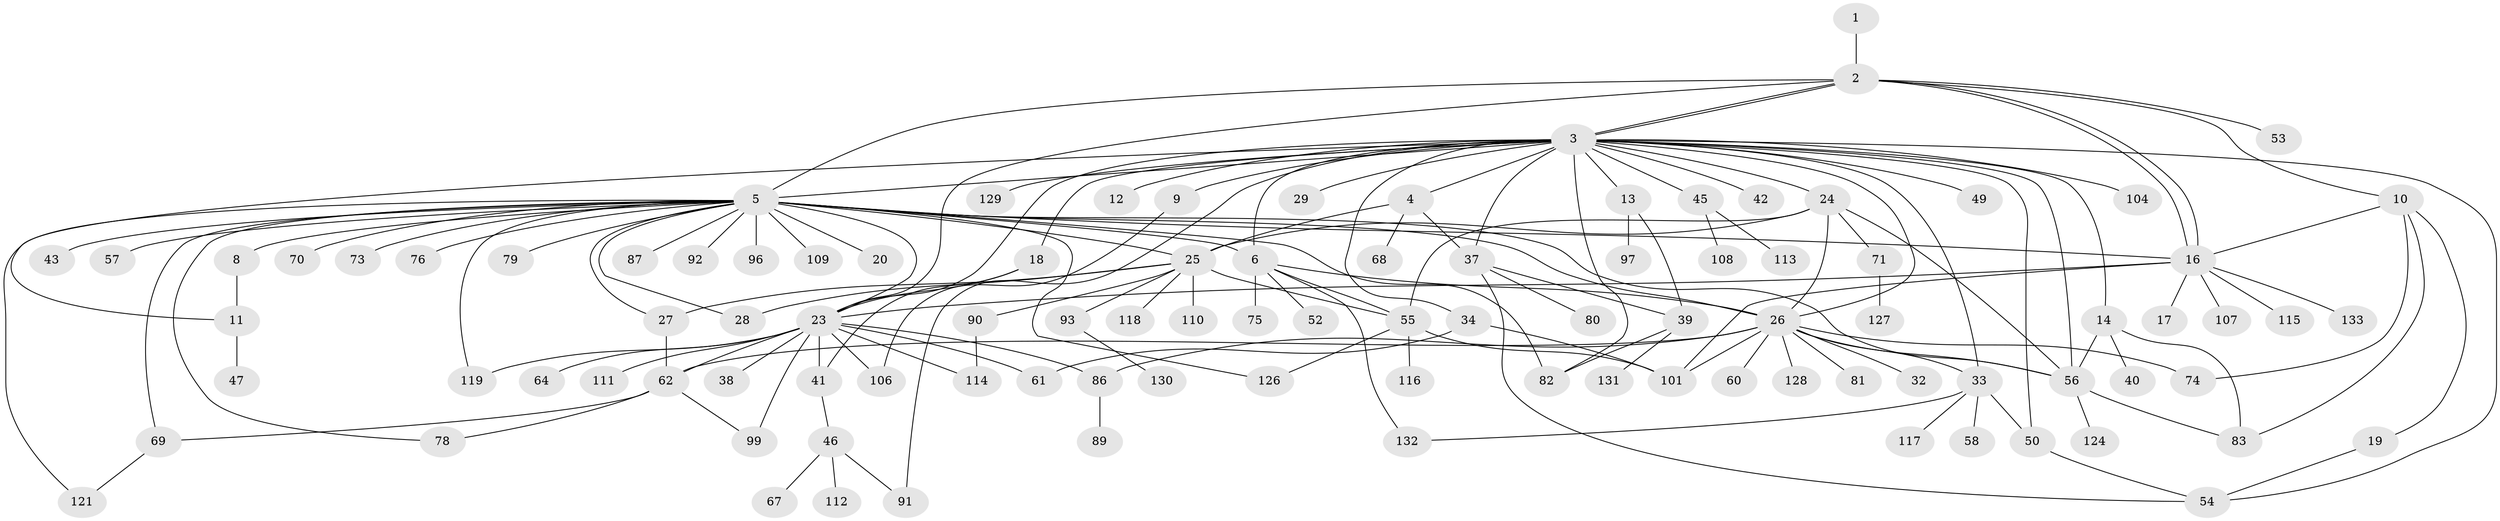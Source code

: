 // original degree distribution, {2: 0.23308270676691728, 10: 0.015037593984962405, 31: 0.007518796992481203, 5: 0.03759398496240601, 26: 0.007518796992481203, 8: 0.007518796992481203, 1: 0.44360902255639095, 3: 0.10526315789473684, 4: 0.08270676691729323, 6: 0.022556390977443608, 9: 0.015037593984962405, 17: 0.007518796992481203, 7: 0.015037593984962405}
// Generated by graph-tools (version 1.1) at 2025/41/03/06/25 10:41:51]
// undirected, 102 vertices, 155 edges
graph export_dot {
graph [start="1"]
  node [color=gray90,style=filled];
  1 [super="+123"];
  2 [super="+22"];
  3 [super="+15"];
  4 [super="+63"];
  5 [super="+44"];
  6 [super="+7"];
  8 [super="+84"];
  9;
  10 [super="+51"];
  11;
  12;
  13;
  14;
  16 [super="+72"];
  17 [super="+48"];
  18 [super="+21"];
  19;
  20;
  23 [super="+30"];
  24;
  25 [super="+35"];
  26 [super="+31"];
  27 [super="+77"];
  28;
  29;
  32;
  33 [super="+98"];
  34 [super="+36"];
  37;
  38;
  39 [super="+88"];
  40 [super="+85"];
  41;
  42;
  43;
  45 [super="+103"];
  46 [super="+94"];
  47;
  49;
  50 [super="+102"];
  52 [super="+100"];
  53 [super="+65"];
  54 [super="+120"];
  55 [super="+59"];
  56 [super="+66"];
  57;
  58;
  60;
  61;
  62;
  64 [super="+125"];
  67;
  68;
  69 [super="+95"];
  70;
  71 [super="+122"];
  73;
  74;
  75;
  76;
  78;
  79;
  80;
  81;
  82 [super="+105"];
  83;
  86;
  87;
  89;
  90;
  91;
  92;
  93;
  96;
  97;
  99;
  101;
  104;
  106;
  107;
  108;
  109;
  110;
  111;
  112;
  113;
  114;
  115;
  116;
  117;
  118;
  119;
  121;
  124;
  126;
  127;
  128;
  129;
  130;
  131;
  132;
  133;
  1 -- 2;
  2 -- 3;
  2 -- 3;
  2 -- 5;
  2 -- 10;
  2 -- 16;
  2 -- 16;
  2 -- 53;
  2 -- 23;
  3 -- 4;
  3 -- 5 [weight=2];
  3 -- 6;
  3 -- 9;
  3 -- 11;
  3 -- 12;
  3 -- 13;
  3 -- 14;
  3 -- 18;
  3 -- 24;
  3 -- 29;
  3 -- 33 [weight=2];
  3 -- 34;
  3 -- 37;
  3 -- 42;
  3 -- 45;
  3 -- 49;
  3 -- 50;
  3 -- 82;
  3 -- 91;
  3 -- 129;
  3 -- 104;
  3 -- 26;
  3 -- 23;
  3 -- 56;
  3 -- 54;
  4 -- 25;
  4 -- 37;
  4 -- 68;
  5 -- 6;
  5 -- 8;
  5 -- 16;
  5 -- 20 [weight=2];
  5 -- 23 [weight=2];
  5 -- 25;
  5 -- 28;
  5 -- 43;
  5 -- 57;
  5 -- 69;
  5 -- 70;
  5 -- 73;
  5 -- 76;
  5 -- 78;
  5 -- 87;
  5 -- 92;
  5 -- 96;
  5 -- 119;
  5 -- 121;
  5 -- 126;
  5 -- 26;
  5 -- 109;
  5 -- 79;
  5 -- 56;
  5 -- 27;
  5 -- 82;
  6 -- 26;
  6 -- 52;
  6 -- 55;
  6 -- 75;
  6 -- 132;
  8 -- 11;
  9 -- 106;
  10 -- 19;
  10 -- 74;
  10 -- 83;
  10 -- 16;
  11 -- 47;
  13 -- 97;
  13 -- 39;
  14 -- 40;
  14 -- 56;
  14 -- 83;
  16 -- 17;
  16 -- 107;
  16 -- 115;
  16 -- 133;
  16 -- 23;
  16 -- 101;
  18 -- 41;
  18 -- 23;
  19 -- 54;
  23 -- 61;
  23 -- 114;
  23 -- 64;
  23 -- 99;
  23 -- 38;
  23 -- 41;
  23 -- 106;
  23 -- 111;
  23 -- 119;
  23 -- 86;
  23 -- 62;
  24 -- 25;
  24 -- 26;
  24 -- 55;
  24 -- 71;
  24 -- 56;
  25 -- 27;
  25 -- 28;
  25 -- 90;
  25 -- 93;
  25 -- 55;
  25 -- 110;
  25 -- 118;
  26 -- 60;
  26 -- 62;
  26 -- 74;
  26 -- 86;
  26 -- 101;
  26 -- 32;
  26 -- 128;
  26 -- 81;
  26 -- 33;
  26 -- 56;
  27 -- 62;
  33 -- 50;
  33 -- 58;
  33 -- 132;
  33 -- 117;
  34 -- 61;
  34 -- 101;
  37 -- 39;
  37 -- 54;
  37 -- 80;
  39 -- 131;
  39 -- 82;
  41 -- 46;
  45 -- 108;
  45 -- 113;
  46 -- 67;
  46 -- 91;
  46 -- 112;
  50 -- 54;
  55 -- 126;
  55 -- 116;
  55 -- 101;
  56 -- 124;
  56 -- 83;
  62 -- 69;
  62 -- 78;
  62 -- 99;
  69 -- 121;
  71 -- 127;
  86 -- 89;
  90 -- 114;
  93 -- 130;
}
